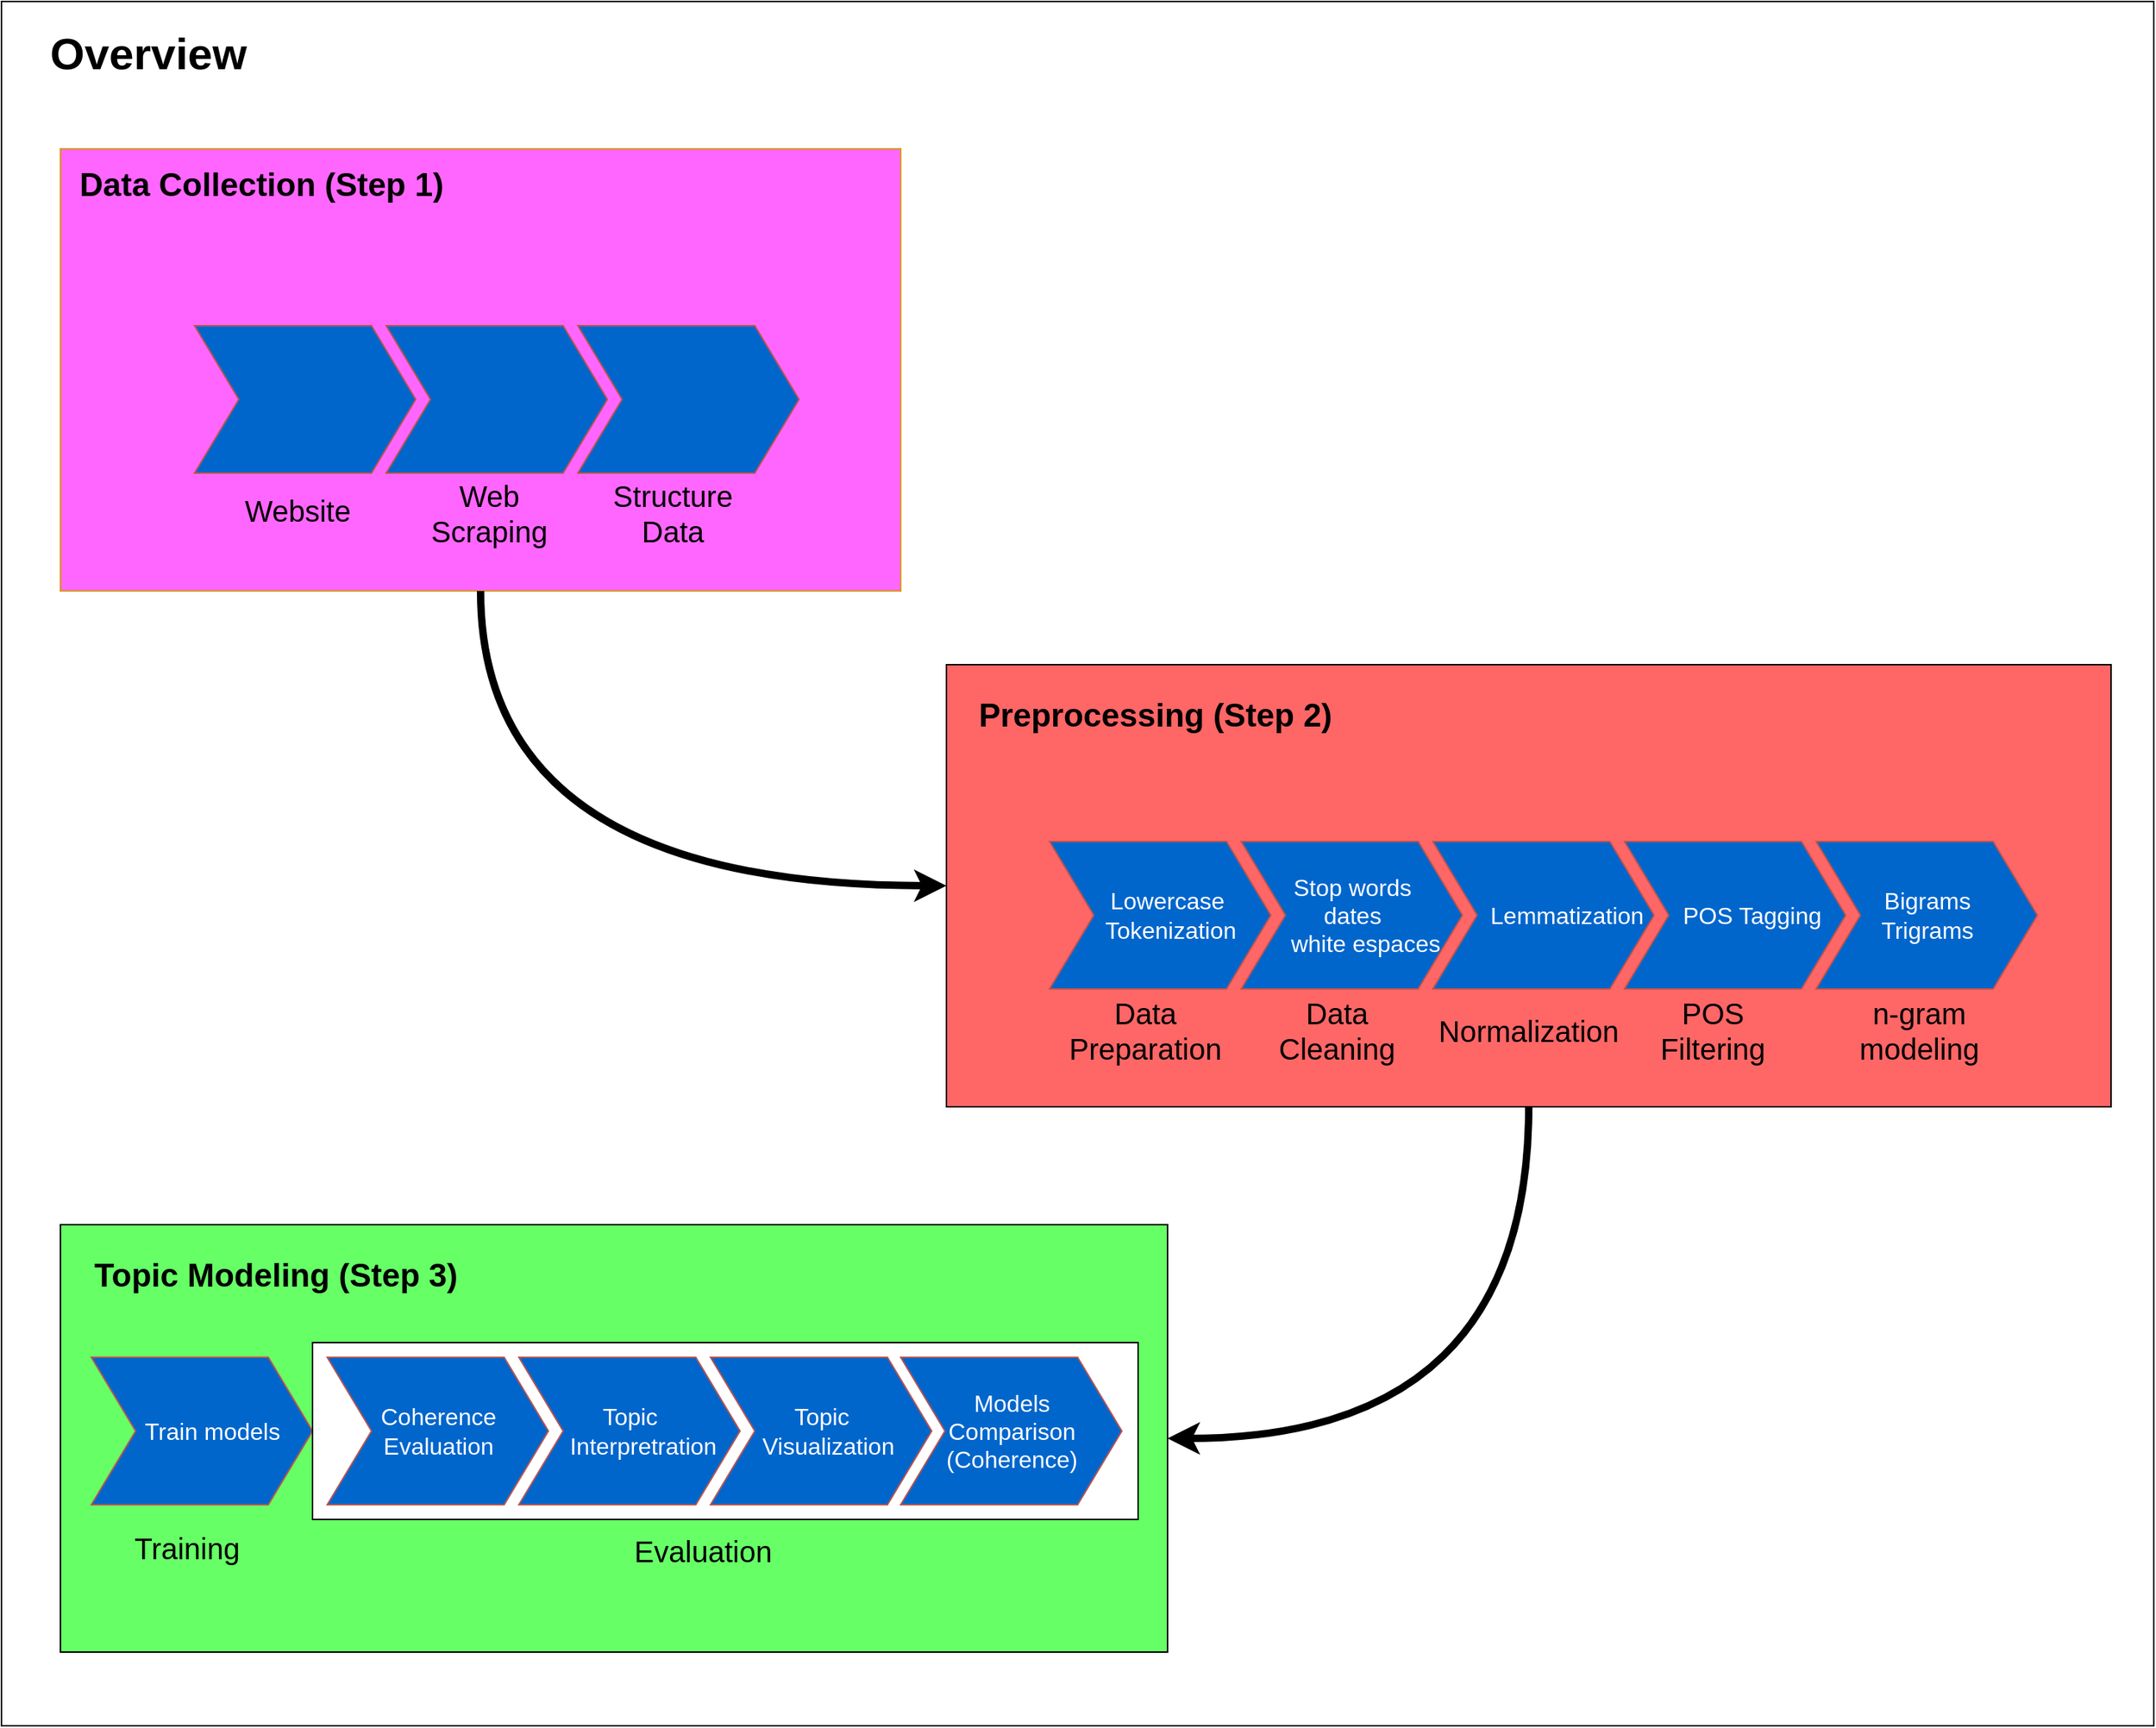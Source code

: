 <mxfile version="21.6.9" type="device">
  <diagram name="Page-1" id="yFnIGXIOoJ18i5p8fP2T">
    <mxGraphModel dx="2100" dy="2184" grid="1" gridSize="10" guides="1" tooltips="1" connect="1" arrows="1" fold="1" page="1" pageScale="1" pageWidth="850" pageHeight="1100" math="0" shadow="0">
      <root>
        <mxCell id="0" />
        <mxCell id="1" parent="0" />
        <mxCell id="jcR9L_U55VWpRu3-mKFv-283" value="" style="whiteSpace=wrap;html=1;" vertex="1" parent="1">
          <mxGeometry x="110" y="-90" width="1460" height="1170" as="geometry" />
        </mxCell>
        <UserObject label="" id="jcR9L_U55VWpRu3-mKFv-226">
          <mxCell style="whiteSpace=wrap;html=1;fillColor=#FF66FF;strokeColor=#d79b00;" vertex="1" parent="1">
            <mxGeometry x="150" y="10" width="570" height="300" as="geometry" />
          </mxCell>
        </UserObject>
        <mxCell id="jcR9L_U55VWpRu3-mKFv-234" value="" style="html=1;shadow=0;dashed=0;align=center;verticalAlign=middle;shape=mxgraph.arrows2.arrow;dy=0;dx=30;notch=30;fillColor=#0066CC;strokeColor=#b85450;" vertex="1" parent="1">
          <mxGeometry x="241" y="130" width="150" height="100" as="geometry" />
        </mxCell>
        <mxCell id="jcR9L_U55VWpRu3-mKFv-227" value="&lt;b style=&quot;font-size: 22px;&quot;&gt;&lt;font style=&quot;font-size: 22px;&quot;&gt;Data Collection (Step 1)&lt;/font&gt;&lt;/b&gt;" style="text;html=1;strokeColor=none;fillColor=none;align=left;verticalAlign=middle;whiteSpace=wrap;rounded=0;fontSize=22;" vertex="1" parent="1">
          <mxGeometry x="161" y="20" width="309" height="30" as="geometry" />
        </mxCell>
        <mxCell id="jcR9L_U55VWpRu3-mKFv-229" value="" style="shape=image;verticalLabelPosition=bottom;labelBackgroundColor=default;verticalAlign=top;aspect=fixed;imageAspect=0;image=https://cdn-icons-png.flaticon.com/128/2282/2282188.png;" vertex="1" parent="1">
          <mxGeometry x="281" y="140" width="70" height="70" as="geometry" />
        </mxCell>
        <mxCell id="jcR9L_U55VWpRu3-mKFv-235" value="" style="html=1;shadow=0;dashed=0;align=center;verticalAlign=middle;shape=mxgraph.arrows2.arrow;dy=0;dx=30;notch=30;fillColor=#0066CC;strokeColor=#b85450;" vertex="1" parent="1">
          <mxGeometry x="371" y="130" width="150" height="100" as="geometry" />
        </mxCell>
        <mxCell id="jcR9L_U55VWpRu3-mKFv-237" value="" style="html=1;shadow=0;dashed=0;align=center;verticalAlign=middle;shape=mxgraph.arrows2.arrow;dy=0;dx=30;notch=30;fillColor=#0066CC;strokeColor=#b85450;" vertex="1" parent="1">
          <mxGeometry x="501" y="130" width="150" height="100" as="geometry" />
        </mxCell>
        <mxCell id="jcR9L_U55VWpRu3-mKFv-231" value="&lt;font style=&quot;font-size: 20px;&quot;&gt;Website&lt;/font&gt;" style="text;html=1;strokeColor=none;fillColor=none;align=center;verticalAlign=middle;whiteSpace=wrap;rounded=0;fontSize=20;" vertex="1" parent="1">
          <mxGeometry x="281" y="240" width="60" height="30" as="geometry" />
        </mxCell>
        <mxCell id="jcR9L_U55VWpRu3-mKFv-232" value="" style="shape=image;verticalLabelPosition=bottom;labelBackgroundColor=default;verticalAlign=top;aspect=fixed;imageAspect=0;image=https://cdn-icons-png.flaticon.com/128/6133/6133884.png;" vertex="1" parent="1">
          <mxGeometry x="539.13" y="143.13" width="73.75" height="73.75" as="geometry" />
        </mxCell>
        <mxCell id="jcR9L_U55VWpRu3-mKFv-233" value="" style="shape=image;verticalLabelPosition=bottom;labelBackgroundColor=default;verticalAlign=top;aspect=fixed;imageAspect=0;image=https://cdn-icons-png.flaticon.com/128/10206/10206187.png;" vertex="1" parent="1">
          <mxGeometry x="411" y="137.5" width="85" height="85" as="geometry" />
        </mxCell>
        <mxCell id="jcR9L_U55VWpRu3-mKFv-238" value="&lt;span style=&quot;font-size: 20px;&quot;&gt;Web Scraping&lt;/span&gt;" style="text;html=1;strokeColor=none;fillColor=none;align=center;verticalAlign=middle;whiteSpace=wrap;rounded=0;fontSize=20;" vertex="1" parent="1">
          <mxGeometry x="396" y="242" width="90" height="30" as="geometry" />
        </mxCell>
        <mxCell id="jcR9L_U55VWpRu3-mKFv-239" value="&lt;span style=&quot;font-size: 20px;&quot;&gt;Structure Data&lt;/span&gt;" style="text;html=1;strokeColor=none;fillColor=none;align=center;verticalAlign=middle;whiteSpace=wrap;rounded=0;fontSize=20;" vertex="1" parent="1">
          <mxGeometry x="517.88" y="242" width="95" height="30" as="geometry" />
        </mxCell>
        <mxCell id="jcR9L_U55VWpRu3-mKFv-240" style="edgeStyle=orthogonalEdgeStyle;rounded=0;orthogonalLoop=1;jettySize=auto;html=1;exitX=0.5;exitY=1;exitDx=0;exitDy=0;" edge="1" parent="1" source="jcR9L_U55VWpRu3-mKFv-227" target="jcR9L_U55VWpRu3-mKFv-227">
          <mxGeometry relative="1" as="geometry" />
        </mxCell>
        <mxCell id="jcR9L_U55VWpRu3-mKFv-242" value="" style="whiteSpace=wrap;html=1;fillColor=#FF6666;" vertex="1" parent="1">
          <mxGeometry x="751" y="360" width="790" height="300" as="geometry" />
        </mxCell>
        <mxCell id="jcR9L_U55VWpRu3-mKFv-243" value="&lt;b style=&quot;font-size: 22px;&quot;&gt;&lt;font style=&quot;font-size: 22px;&quot;&gt;Preprocessing (Step 2)&lt;/font&gt;&lt;/b&gt;" style="text;html=1;strokeColor=none;fillColor=none;align=left;verticalAlign=middle;whiteSpace=wrap;rounded=0;fontSize=22;" vertex="1" parent="1">
          <mxGeometry x="771" y="380" width="299" height="30" as="geometry" />
        </mxCell>
        <mxCell id="jcR9L_U55VWpRu3-mKFv-244" value="&lt;font color=&quot;#ffffff&quot; style=&quot;font-size: 16px;&quot;&gt;&amp;nbsp; Lowercase&lt;br&gt;&amp;nbsp; &amp;nbsp;Tokenization&lt;/font&gt;" style="html=1;shadow=0;dashed=0;align=center;verticalAlign=middle;shape=mxgraph.arrows2.arrow;dy=0;dx=30;notch=30;fillColor=#0066CC;strokeColor=#b85450;" vertex="1" parent="1">
          <mxGeometry x="821" y="480" width="150" height="100" as="geometry" />
        </mxCell>
        <mxCell id="jcR9L_U55VWpRu3-mKFv-249" value="&lt;font color=&quot;#ffffff&quot; style=&quot;font-size: 16px;&quot;&gt;Stop words&lt;br&gt;dates&lt;br&gt;&amp;nbsp; &amp;nbsp; white espaces&lt;br&gt;&lt;/font&gt;" style="html=1;shadow=0;dashed=0;align=center;verticalAlign=middle;shape=mxgraph.arrows2.arrow;dy=0;dx=30;notch=30;fillColor=#0066CC;strokeColor=#b85450;" vertex="1" parent="1">
          <mxGeometry x="951" y="480" width="150" height="100" as="geometry" />
        </mxCell>
        <mxCell id="jcR9L_U55VWpRu3-mKFv-250" value="&lt;font color=&quot;#ffffff&quot; style=&quot;&quot;&gt;&lt;font style=&quot;font-size: 16px;&quot;&gt;&amp;nbsp; &amp;nbsp; &amp;nbsp; &amp;nbsp; Lemmatization&amp;nbsp;&lt;/font&gt;&lt;br&gt;&lt;/font&gt;" style="html=1;shadow=0;dashed=0;align=center;verticalAlign=middle;shape=mxgraph.arrows2.arrow;dy=0;dx=30;notch=30;fillColor=#0066CC;strokeColor=#b85450;" vertex="1" parent="1">
          <mxGeometry x="1081" y="480" width="150" height="100" as="geometry" />
        </mxCell>
        <mxCell id="jcR9L_U55VWpRu3-mKFv-251" value="&lt;font color=&quot;#ffffff&quot; style=&quot;&quot;&gt;&lt;font style=&quot;font-size: 16px;&quot;&gt;&amp;nbsp; &amp;nbsp; &amp;nbsp;POS Tagging&lt;/font&gt;&lt;br&gt;&lt;/font&gt;" style="html=1;shadow=0;dashed=0;align=center;verticalAlign=middle;shape=mxgraph.arrows2.arrow;dy=0;dx=30;notch=30;fillColor=#0066CC;strokeColor=#b85450;" vertex="1" parent="1">
          <mxGeometry x="1211" y="480" width="150" height="100" as="geometry" />
        </mxCell>
        <mxCell id="jcR9L_U55VWpRu3-mKFv-253" value="&lt;span style=&quot;font-size: 20px;&quot;&gt;Data Preparation&lt;/span&gt;" style="text;html=1;strokeColor=none;fillColor=none;align=center;verticalAlign=middle;whiteSpace=wrap;rounded=0;fontSize=20;" vertex="1" parent="1">
          <mxGeometry x="830.5" y="593" width="110" height="30" as="geometry" />
        </mxCell>
        <mxCell id="jcR9L_U55VWpRu3-mKFv-254" value="&lt;span style=&quot;font-size: 20px;&quot;&gt;Data Cleaning&lt;/span&gt;" style="text;html=1;strokeColor=none;fillColor=none;align=center;verticalAlign=middle;whiteSpace=wrap;rounded=0;fontSize=20;" vertex="1" parent="1">
          <mxGeometry x="961" y="593" width="110" height="30" as="geometry" />
        </mxCell>
        <mxCell id="jcR9L_U55VWpRu3-mKFv-255" value="&lt;span style=&quot;font-size: 20px;&quot;&gt;Normalization&lt;/span&gt;" style="text;html=1;strokeColor=none;fillColor=none;align=center;verticalAlign=middle;whiteSpace=wrap;rounded=0;fontSize=20;" vertex="1" parent="1">
          <mxGeometry x="1091" y="593" width="110" height="30" as="geometry" />
        </mxCell>
        <mxCell id="jcR9L_U55VWpRu3-mKFv-256" value="&lt;span style=&quot;font-size: 20px;&quot;&gt;POS Filtering&lt;/span&gt;" style="text;html=1;strokeColor=none;fillColor=none;align=center;verticalAlign=middle;whiteSpace=wrap;rounded=0;fontSize=20;" vertex="1" parent="1">
          <mxGeometry x="1216" y="593" width="110" height="30" as="geometry" />
        </mxCell>
        <mxCell id="jcR9L_U55VWpRu3-mKFv-260" value="" style="endArrow=classic;html=1;rounded=0;exitX=0.5;exitY=1;exitDx=0;exitDy=0;entryX=0;entryY=0.5;entryDx=0;entryDy=0;edgeStyle=orthogonalEdgeStyle;curved=1;fontSize=19;strokeWidth=5;" edge="1" parent="1" source="jcR9L_U55VWpRu3-mKFv-226" target="jcR9L_U55VWpRu3-mKFv-242">
          <mxGeometry width="50" height="50" relative="1" as="geometry">
            <mxPoint x="941" y="320" as="sourcePoint" />
            <mxPoint x="991" y="270" as="targetPoint" />
          </mxGeometry>
        </mxCell>
        <mxCell id="jcR9L_U55VWpRu3-mKFv-264" value="" style="rounded=0;whiteSpace=wrap;html=1;fillColor=#66FF66;" vertex="1" parent="1">
          <mxGeometry x="150" y="740" width="751" height="290" as="geometry" />
        </mxCell>
        <mxCell id="jcR9L_U55VWpRu3-mKFv-265" value="&lt;b&gt;&lt;font style=&quot;font-size: 22px;&quot;&gt;Topic Modeling (Step 3)&lt;/font&gt;&lt;/b&gt;" style="text;html=1;strokeColor=none;fillColor=none;align=left;verticalAlign=middle;whiteSpace=wrap;rounded=0;fontSize=16;" vertex="1" parent="1">
          <mxGeometry x="171" y="760" width="299" height="30" as="geometry" />
        </mxCell>
        <mxCell id="jcR9L_U55VWpRu3-mKFv-266" value="&lt;font color=&quot;#ffffff&quot; style=&quot;font-size: 16px;&quot;&gt;Bigrams&lt;br&gt;Trigrams&lt;br&gt;&lt;/font&gt;" style="html=1;shadow=0;dashed=0;align=center;verticalAlign=middle;shape=mxgraph.arrows2.arrow;dy=0;dx=30;notch=30;fillColor=#0066CC;strokeColor=#b85450;" vertex="1" parent="1">
          <mxGeometry x="1341" y="480" width="150" height="100" as="geometry" />
        </mxCell>
        <mxCell id="jcR9L_U55VWpRu3-mKFv-268" value="n-gram modeling" style="text;html=1;strokeColor=none;fillColor=none;align=center;verticalAlign=middle;whiteSpace=wrap;rounded=0;fontSize=20;" vertex="1" parent="1">
          <mxGeometry x="1351" y="593" width="120" height="30" as="geometry" />
        </mxCell>
        <mxCell id="jcR9L_U55VWpRu3-mKFv-269" value="&lt;font style=&quot;font-size: 16px;&quot; color=&quot;#ffffff&quot;&gt;&amp;nbsp; &amp;nbsp;Train models&lt;/font&gt;" style="html=1;shadow=0;dashed=0;align=center;verticalAlign=middle;shape=mxgraph.arrows2.arrow;dy=0;dx=30;notch=30;fillColor=#0066CC;strokeColor=#b85450;" vertex="1" parent="1">
          <mxGeometry x="171" y="830" width="150" height="100" as="geometry" />
        </mxCell>
        <mxCell id="jcR9L_U55VWpRu3-mKFv-280" value="" style="rounded=0;whiteSpace=wrap;html=1;" vertex="1" parent="1">
          <mxGeometry x="321" y="820" width="560" height="120" as="geometry" />
        </mxCell>
        <mxCell id="jcR9L_U55VWpRu3-mKFv-270" value="&lt;font style=&quot;font-size: 16px;&quot; color=&quot;#ffffff&quot;&gt;&lt;span style=&quot;&quot;&gt;Coherence &lt;br&gt;Evaluation&lt;/span&gt;&lt;/font&gt;" style="html=1;shadow=0;dashed=0;align=center;verticalAlign=middle;shape=mxgraph.arrows2.arrow;dy=0;dx=30;notch=30;fillColor=#0066CC;strokeColor=#b85450;" vertex="1" parent="1">
          <mxGeometry x="331" y="830" width="150" height="100" as="geometry" />
        </mxCell>
        <mxCell id="jcR9L_U55VWpRu3-mKFv-271" value="&lt;font style=&quot;font-size: 16px;&quot; color=&quot;#ffffff&quot;&gt;&lt;span style=&quot;&quot;&gt;Topic &lt;br&gt;&amp;nbsp; &amp;nbsp; Interpretration&lt;/span&gt;&lt;/font&gt;" style="html=1;shadow=0;dashed=0;align=center;verticalAlign=middle;shape=mxgraph.arrows2.arrow;dy=0;dx=30;notch=30;fillColor=#0066CC;strokeColor=#b85450;" vertex="1" parent="1">
          <mxGeometry x="461" y="830" width="150" height="100" as="geometry" />
        </mxCell>
        <mxCell id="jcR9L_U55VWpRu3-mKFv-272" value="&lt;font style=&quot;font-size: 16px;&quot; color=&quot;#ffffff&quot;&gt;&lt;span style=&quot;&quot;&gt;Topic &lt;br&gt;&amp;nbsp; Visualization&lt;br&gt;&lt;/span&gt;&lt;/font&gt;" style="html=1;shadow=0;dashed=0;align=center;verticalAlign=middle;shape=mxgraph.arrows2.arrow;dy=0;dx=30;notch=30;fillColor=#0066CC;strokeColor=#b85450;" vertex="1" parent="1">
          <mxGeometry x="591" y="830" width="150" height="100" as="geometry" />
        </mxCell>
        <mxCell id="jcR9L_U55VWpRu3-mKFv-273" value="&lt;font style=&quot;font-size: 16px;&quot; color=&quot;#ffffff&quot;&gt;&lt;span style=&quot;&quot;&gt;Models &lt;br&gt;Comparison&lt;br&gt;(Coherence)&lt;br&gt;&lt;/span&gt;&lt;/font&gt;" style="html=1;shadow=0;dashed=0;align=center;verticalAlign=middle;shape=mxgraph.arrows2.arrow;dy=0;dx=30;notch=30;fillColor=#0066CC;strokeColor=#b85450;" vertex="1" parent="1">
          <mxGeometry x="720" y="830" width="150" height="100" as="geometry" />
        </mxCell>
        <mxCell id="jcR9L_U55VWpRu3-mKFv-274" value="&lt;span style=&quot;font-size: 20px;&quot;&gt;Training&lt;/span&gt;" style="text;html=1;strokeColor=none;fillColor=none;align=center;verticalAlign=middle;whiteSpace=wrap;rounded=0;fontSize=20;" vertex="1" parent="1">
          <mxGeometry x="181" y="944" width="110" height="30" as="geometry" />
        </mxCell>
        <mxCell id="jcR9L_U55VWpRu3-mKFv-275" value="&lt;span style=&quot;font-size: 20px;&quot;&gt;Evaluation&lt;/span&gt;" style="text;html=1;strokeColor=none;fillColor=none;align=center;verticalAlign=middle;whiteSpace=wrap;rounded=0;fontSize=20;" vertex="1" parent="1">
          <mxGeometry x="531" y="946" width="110" height="30" as="geometry" />
        </mxCell>
        <mxCell id="jcR9L_U55VWpRu3-mKFv-281" value="" style="endArrow=classic;html=1;rounded=0;exitX=0.5;exitY=1;exitDx=0;exitDy=0;entryX=1;entryY=0.5;entryDx=0;entryDy=0;edgeStyle=orthogonalEdgeStyle;curved=1;strokeWidth=5;" edge="1" parent="1" source="jcR9L_U55VWpRu3-mKFv-242" target="jcR9L_U55VWpRu3-mKFv-264">
          <mxGeometry width="50" height="50" relative="1" as="geometry">
            <mxPoint x="791" y="660" as="sourcePoint" />
            <mxPoint x="841" y="610" as="targetPoint" />
          </mxGeometry>
        </mxCell>
        <mxCell id="jcR9L_U55VWpRu3-mKFv-285" value="&lt;font style=&quot;font-size: 30px;&quot;&gt;&lt;b&gt;Overview&lt;/b&gt;&lt;/font&gt;" style="text;html=1;strokeColor=none;fillColor=none;align=left;verticalAlign=middle;whiteSpace=wrap;rounded=0;" vertex="1" parent="1">
          <mxGeometry x="141" y="-70" width="230" height="30" as="geometry" />
        </mxCell>
      </root>
    </mxGraphModel>
  </diagram>
</mxfile>

